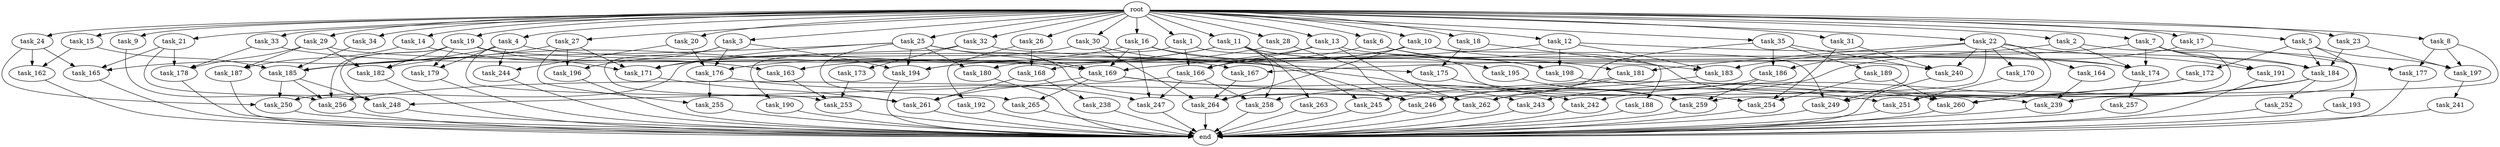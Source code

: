 digraph G {
  root [size="0.000000"];
  task_1 [size="1.024000"];
  task_2 [size="1.024000"];
  task_3 [size="1.024000"];
  task_4 [size="1.024000"];
  task_5 [size="1.024000"];
  task_6 [size="1.024000"];
  task_7 [size="1.024000"];
  task_8 [size="1.024000"];
  task_9 [size="1.024000"];
  task_10 [size="1.024000"];
  task_11 [size="1.024000"];
  task_12 [size="1.024000"];
  task_13 [size="1.024000"];
  task_14 [size="1.024000"];
  task_15 [size="1.024000"];
  task_16 [size="1.024000"];
  task_17 [size="1.024000"];
  task_18 [size="1.024000"];
  task_19 [size="1.024000"];
  task_20 [size="1.024000"];
  task_21 [size="1.024000"];
  task_22 [size="1.024000"];
  task_23 [size="1.024000"];
  task_24 [size="1.024000"];
  task_25 [size="1.024000"];
  task_26 [size="1.024000"];
  task_27 [size="1.024000"];
  task_28 [size="1.024000"];
  task_29 [size="1.024000"];
  task_30 [size="1.024000"];
  task_31 [size="1.024000"];
  task_32 [size="1.024000"];
  task_33 [size="1.024000"];
  task_34 [size="1.024000"];
  task_35 [size="1.024000"];
  task_162 [size="635655159.808000"];
  task_163 [size="523986010.112000"];
  task_164 [size="77309411.328000"];
  task_165 [size="670014898.176000"];
  task_166 [size="1666447310.848000"];
  task_167 [size="584115552.256000"];
  task_168 [size="1245540515.840000"];
  task_169 [size="695784701.952000"];
  task_170 [size="77309411.328000"];
  task_171 [size="1425929142.272000"];
  task_172 [size="695784701.952000"];
  task_173 [size="77309411.328000"];
  task_174 [size="2156073582.592000"];
  task_175 [size="498216206.336000"];
  task_176 [size="944892805.120000"];
  task_177 [size="274877906.944000"];
  task_178 [size="738734374.912000"];
  task_179 [size="249108103.168000"];
  task_180 [size="214748364.800000"];
  task_181 [size="154618822.656000"];
  task_182 [size="506806140.928000"];
  task_183 [size="944892805.120000"];
  task_184 [size="1460288880.640000"];
  task_185 [size="2070174236.672000"];
  task_186 [size="292057776.128000"];
  task_187 [size="523986010.112000"];
  task_188 [size="420906795.008000"];
  task_189 [size="214748364.800000"];
  task_190 [size="77309411.328000"];
  task_191 [size="773094113.280000"];
  task_192 [size="549755813.888000"];
  task_193 [size="549755813.888000"];
  task_194 [size="1949915152.384000"];
  task_195 [size="214748364.800000"];
  task_196 [size="1554778161.152000"];
  task_197 [size="867583393.792000"];
  task_198 [size="463856467.968000"];
  task_238 [size="549755813.888000"];
  task_239 [size="1322849927.168000"];
  task_240 [size="575525617.664000"];
  task_241 [size="858993459.200000"];
  task_242 [size="764504178.688000"];
  task_243 [size="292057776.128000"];
  task_244 [size="68719476.736000"];
  task_245 [size="910533066.752000"];
  task_246 [size="1425929142.272000"];
  task_247 [size="901943132.160000"];
  task_248 [size="601295421.440000"];
  task_249 [size="1125281431.552000"];
  task_250 [size="1005022347.264000"];
  task_251 [size="1039382085.632000"];
  task_252 [size="214748364.800000"];
  task_253 [size="987842478.080000"];
  task_254 [size="1322849927.168000"];
  task_255 [size="1408749273.088000"];
  task_256 [size="1254130450.432000"];
  task_257 [size="214748364.800000"];
  task_258 [size="489626271.744000"];
  task_259 [size="1838246002.688000"];
  task_260 [size="1065151889.408000"];
  task_261 [size="1443109011.456000"];
  task_262 [size="1228360646.656000"];
  task_263 [size="214748364.800000"];
  task_264 [size="1297080123.392000"];
  task_265 [size="687194767.360000"];
  end [size="0.000000"];

  root -> task_1 [size="1.000000"];
  root -> task_2 [size="1.000000"];
  root -> task_3 [size="1.000000"];
  root -> task_4 [size="1.000000"];
  root -> task_5 [size="1.000000"];
  root -> task_6 [size="1.000000"];
  root -> task_7 [size="1.000000"];
  root -> task_8 [size="1.000000"];
  root -> task_9 [size="1.000000"];
  root -> task_10 [size="1.000000"];
  root -> task_11 [size="1.000000"];
  root -> task_12 [size="1.000000"];
  root -> task_13 [size="1.000000"];
  root -> task_14 [size="1.000000"];
  root -> task_15 [size="1.000000"];
  root -> task_16 [size="1.000000"];
  root -> task_17 [size="1.000000"];
  root -> task_18 [size="1.000000"];
  root -> task_19 [size="1.000000"];
  root -> task_20 [size="1.000000"];
  root -> task_21 [size="1.000000"];
  root -> task_22 [size="1.000000"];
  root -> task_23 [size="1.000000"];
  root -> task_24 [size="1.000000"];
  root -> task_25 [size="1.000000"];
  root -> task_26 [size="1.000000"];
  root -> task_27 [size="1.000000"];
  root -> task_28 [size="1.000000"];
  root -> task_29 [size="1.000000"];
  root -> task_30 [size="1.000000"];
  root -> task_31 [size="1.000000"];
  root -> task_32 [size="1.000000"];
  root -> task_33 [size="1.000000"];
  root -> task_34 [size="1.000000"];
  root -> task_35 [size="1.000000"];
  task_1 -> task_166 [size="536870912.000000"];
  task_1 -> task_250 [size="536870912.000000"];
  task_1 -> task_254 [size="536870912.000000"];
  task_2 -> task_167 [size="536870912.000000"];
  task_2 -> task_174 [size="536870912.000000"];
  task_2 -> task_193 [size="536870912.000000"];
  task_3 -> task_176 [size="679477248.000000"];
  task_3 -> task_194 [size="679477248.000000"];
  task_3 -> task_196 [size="679477248.000000"];
  task_3 -> task_253 [size="679477248.000000"];
  task_4 -> task_165 [size="33554432.000000"];
  task_4 -> task_167 [size="33554432.000000"];
  task_4 -> task_179 [size="33554432.000000"];
  task_4 -> task_244 [size="33554432.000000"];
  task_4 -> task_261 [size="33554432.000000"];
  task_5 -> task_172 [size="679477248.000000"];
  task_5 -> task_184 [size="679477248.000000"];
  task_5 -> task_197 [size="679477248.000000"];
  task_5 -> task_239 [size="679477248.000000"];
  task_6 -> task_180 [size="75497472.000000"];
  task_6 -> task_181 [size="75497472.000000"];
  task_6 -> task_260 [size="75497472.000000"];
  task_7 -> task_174 [size="679477248.000000"];
  task_7 -> task_183 [size="679477248.000000"];
  task_7 -> task_184 [size="679477248.000000"];
  task_7 -> task_191 [size="679477248.000000"];
  task_7 -> task_251 [size="679477248.000000"];
  task_8 -> task_177 [size="134217728.000000"];
  task_8 -> task_197 [size="134217728.000000"];
  task_8 -> task_259 [size="134217728.000000"];
  task_9 -> task_256 [size="301989888.000000"];
  task_10 -> task_166 [size="679477248.000000"];
  task_10 -> task_168 [size="679477248.000000"];
  task_10 -> task_174 [size="679477248.000000"];
  task_10 -> task_249 [size="679477248.000000"];
  task_10 -> task_264 [size="679477248.000000"];
  task_11 -> task_163 [size="209715200.000000"];
  task_11 -> task_176 [size="209715200.000000"];
  task_11 -> task_195 [size="209715200.000000"];
  task_11 -> task_198 [size="209715200.000000"];
  task_11 -> task_245 [size="209715200.000000"];
  task_11 -> task_258 [size="209715200.000000"];
  task_11 -> task_263 [size="209715200.000000"];
  task_12 -> task_169 [size="33554432.000000"];
  task_12 -> task_183 [size="33554432.000000"];
  task_12 -> task_184 [size="33554432.000000"];
  task_12 -> task_198 [size="33554432.000000"];
  task_13 -> task_166 [size="411041792.000000"];
  task_13 -> task_194 [size="411041792.000000"];
  task_13 -> task_240 [size="411041792.000000"];
  task_13 -> task_262 [size="411041792.000000"];
  task_14 -> task_163 [size="301989888.000000"];
  task_14 -> task_187 [size="301989888.000000"];
  task_15 -> task_162 [size="209715200.000000"];
  task_15 -> task_185 [size="209715200.000000"];
  task_16 -> task_169 [size="209715200.000000"];
  task_16 -> task_171 [size="209715200.000000"];
  task_16 -> task_198 [size="209715200.000000"];
  task_16 -> task_246 [size="209715200.000000"];
  task_16 -> task_247 [size="209715200.000000"];
  task_17 -> task_177 [size="134217728.000000"];
  task_17 -> task_258 [size="134217728.000000"];
  task_18 -> task_175 [size="411041792.000000"];
  task_18 -> task_188 [size="411041792.000000"];
  task_19 -> task_171 [size="209715200.000000"];
  task_19 -> task_174 [size="209715200.000000"];
  task_19 -> task_179 [size="209715200.000000"];
  task_19 -> task_182 [size="209715200.000000"];
  task_19 -> task_248 [size="209715200.000000"];
  task_19 -> task_256 [size="209715200.000000"];
  task_20 -> task_176 [size="33554432.000000"];
  task_20 -> task_244 [size="33554432.000000"];
  task_21 -> task_165 [size="209715200.000000"];
  task_21 -> task_178 [size="209715200.000000"];
  task_21 -> task_248 [size="209715200.000000"];
  task_22 -> task_164 [size="75497472.000000"];
  task_22 -> task_170 [size="75497472.000000"];
  task_22 -> task_181 [size="75497472.000000"];
  task_22 -> task_186 [size="75497472.000000"];
  task_22 -> task_191 [size="75497472.000000"];
  task_22 -> task_240 [size="75497472.000000"];
  task_22 -> task_260 [size="75497472.000000"];
  task_22 -> task_262 [size="75497472.000000"];
  task_23 -> task_184 [size="33554432.000000"];
  task_23 -> task_197 [size="33554432.000000"];
  task_24 -> task_162 [size="411041792.000000"];
  task_24 -> task_165 [size="411041792.000000"];
  task_24 -> task_250 [size="411041792.000000"];
  task_25 -> task_169 [size="134217728.000000"];
  task_25 -> task_171 [size="134217728.000000"];
  task_25 -> task_180 [size="134217728.000000"];
  task_25 -> task_185 [size="134217728.000000"];
  task_25 -> task_194 [size="134217728.000000"];
  task_25 -> task_246 [size="134217728.000000"];
  task_25 -> task_265 [size="134217728.000000"];
  task_26 -> task_168 [size="536870912.000000"];
  task_26 -> task_192 [size="536870912.000000"];
  task_27 -> task_171 [size="838860800.000000"];
  task_27 -> task_185 [size="838860800.000000"];
  task_27 -> task_196 [size="838860800.000000"];
  task_27 -> task_255 [size="838860800.000000"];
  task_28 -> task_194 [size="679477248.000000"];
  task_28 -> task_262 [size="679477248.000000"];
  task_29 -> task_178 [size="209715200.000000"];
  task_29 -> task_182 [size="209715200.000000"];
  task_29 -> task_183 [size="209715200.000000"];
  task_29 -> task_187 [size="209715200.000000"];
  task_30 -> task_182 [size="75497472.000000"];
  task_30 -> task_243 [size="75497472.000000"];
  task_30 -> task_264 [size="75497472.000000"];
  task_31 -> task_240 [size="75497472.000000"];
  task_31 -> task_254 [size="75497472.000000"];
  task_32 -> task_173 [size="75497472.000000"];
  task_32 -> task_175 [size="75497472.000000"];
  task_32 -> task_190 [size="75497472.000000"];
  task_33 -> task_169 [size="301989888.000000"];
  task_33 -> task_178 [size="301989888.000000"];
  task_34 -> task_185 [size="838860800.000000"];
  task_35 -> task_186 [size="209715200.000000"];
  task_35 -> task_189 [size="209715200.000000"];
  task_35 -> task_249 [size="209715200.000000"];
  task_35 -> task_264 [size="209715200.000000"];
  task_162 -> end [size="1.000000"];
  task_163 -> task_253 [size="209715200.000000"];
  task_164 -> task_239 [size="75497472.000000"];
  task_165 -> end [size="1.000000"];
  task_166 -> task_247 [size="134217728.000000"];
  task_166 -> task_248 [size="134217728.000000"];
  task_166 -> task_258 [size="134217728.000000"];
  task_167 -> task_264 [size="301989888.000000"];
  task_168 -> task_238 [size="536870912.000000"];
  task_168 -> task_261 [size="536870912.000000"];
  task_169 -> task_239 [size="536870912.000000"];
  task_169 -> task_242 [size="536870912.000000"];
  task_169 -> task_261 [size="536870912.000000"];
  task_169 -> task_265 [size="536870912.000000"];
  task_170 -> task_251 [size="301989888.000000"];
  task_171 -> task_261 [size="301989888.000000"];
  task_172 -> task_243 [size="209715200.000000"];
  task_172 -> task_246 [size="209715200.000000"];
  task_173 -> task_253 [size="75497472.000000"];
  task_174 -> task_257 [size="209715200.000000"];
  task_175 -> task_259 [size="411041792.000000"];
  task_176 -> task_247 [size="536870912.000000"];
  task_176 -> task_255 [size="536870912.000000"];
  task_177 -> end [size="1.000000"];
  task_178 -> end [size="1.000000"];
  task_179 -> end [size="1.000000"];
  task_180 -> end [size="1.000000"];
  task_181 -> task_245 [size="679477248.000000"];
  task_181 -> task_256 [size="679477248.000000"];
  task_182 -> end [size="1.000000"];
  task_183 -> task_262 [size="33554432.000000"];
  task_184 -> task_242 [size="209715200.000000"];
  task_184 -> task_249 [size="209715200.000000"];
  task_184 -> task_252 [size="209715200.000000"];
  task_184 -> task_260 [size="209715200.000000"];
  task_185 -> task_248 [size="33554432.000000"];
  task_185 -> task_250 [size="33554432.000000"];
  task_185 -> task_256 [size="33554432.000000"];
  task_186 -> task_246 [size="838860800.000000"];
  task_186 -> task_259 [size="838860800.000000"];
  task_187 -> end [size="1.000000"];
  task_188 -> end [size="1.000000"];
  task_189 -> task_254 [size="679477248.000000"];
  task_189 -> task_260 [size="679477248.000000"];
  task_190 -> end [size="1.000000"];
  task_191 -> end [size="1.000000"];
  task_192 -> end [size="1.000000"];
  task_193 -> end [size="1.000000"];
  task_194 -> end [size="1.000000"];
  task_195 -> task_259 [size="411041792.000000"];
  task_196 -> end [size="1.000000"];
  task_197 -> task_241 [size="838860800.000000"];
  task_198 -> task_251 [size="33554432.000000"];
  task_238 -> end [size="1.000000"];
  task_239 -> end [size="1.000000"];
  task_240 -> end [size="1.000000"];
  task_241 -> end [size="1.000000"];
  task_242 -> end [size="1.000000"];
  task_243 -> end [size="1.000000"];
  task_244 -> end [size="1.000000"];
  task_245 -> end [size="1.000000"];
  task_246 -> end [size="1.000000"];
  task_247 -> end [size="1.000000"];
  task_248 -> end [size="1.000000"];
  task_249 -> end [size="1.000000"];
  task_250 -> end [size="1.000000"];
  task_251 -> end [size="1.000000"];
  task_252 -> end [size="1.000000"];
  task_253 -> end [size="1.000000"];
  task_254 -> end [size="1.000000"];
  task_255 -> end [size="1.000000"];
  task_256 -> end [size="1.000000"];
  task_257 -> end [size="1.000000"];
  task_258 -> end [size="1.000000"];
  task_259 -> end [size="1.000000"];
  task_260 -> end [size="1.000000"];
  task_261 -> end [size="1.000000"];
  task_262 -> end [size="1.000000"];
  task_263 -> end [size="1.000000"];
  task_264 -> end [size="1.000000"];
  task_265 -> end [size="1.000000"];
}
